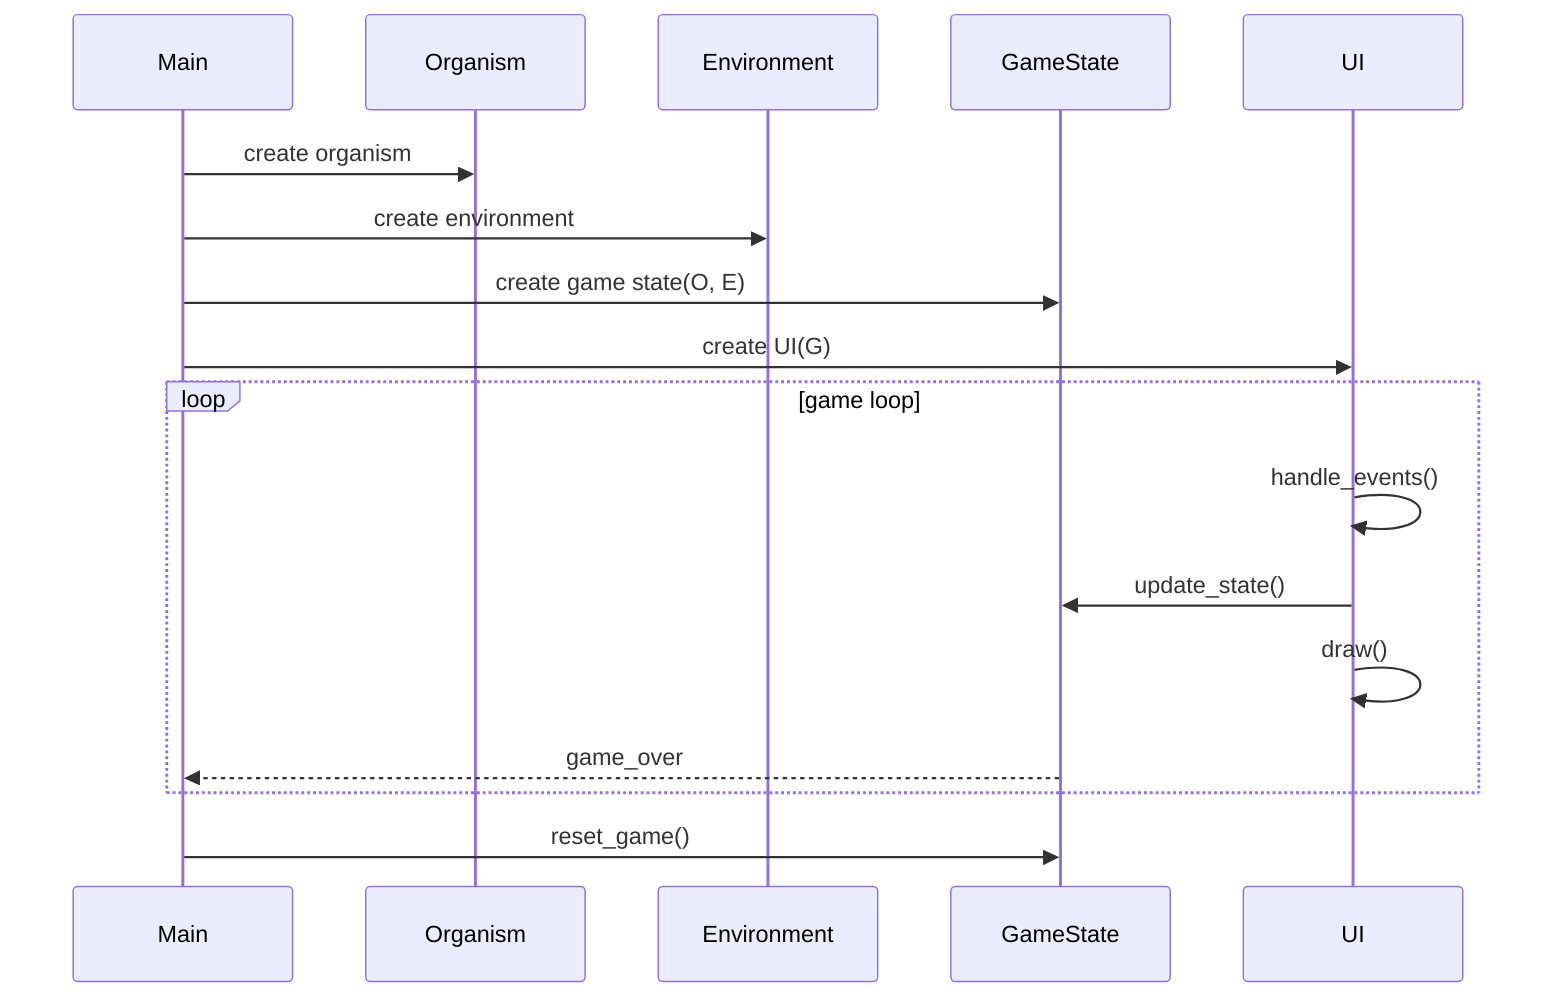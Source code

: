 sequenceDiagram
        participant M as Main
        participant O as Organism
        participant E as Environment
        participant G as GameState
        participant U as UI
        M->>O: create organism
        M->>E: create environment
        M->>G: create game state(O, E)
        M->>U: create UI(G)
        loop game loop
            U->>U: handle_events()
            U->>G: update_state()
            U->>U: draw()
            G-->>M: game_over
        end
        M->>G: reset_game()